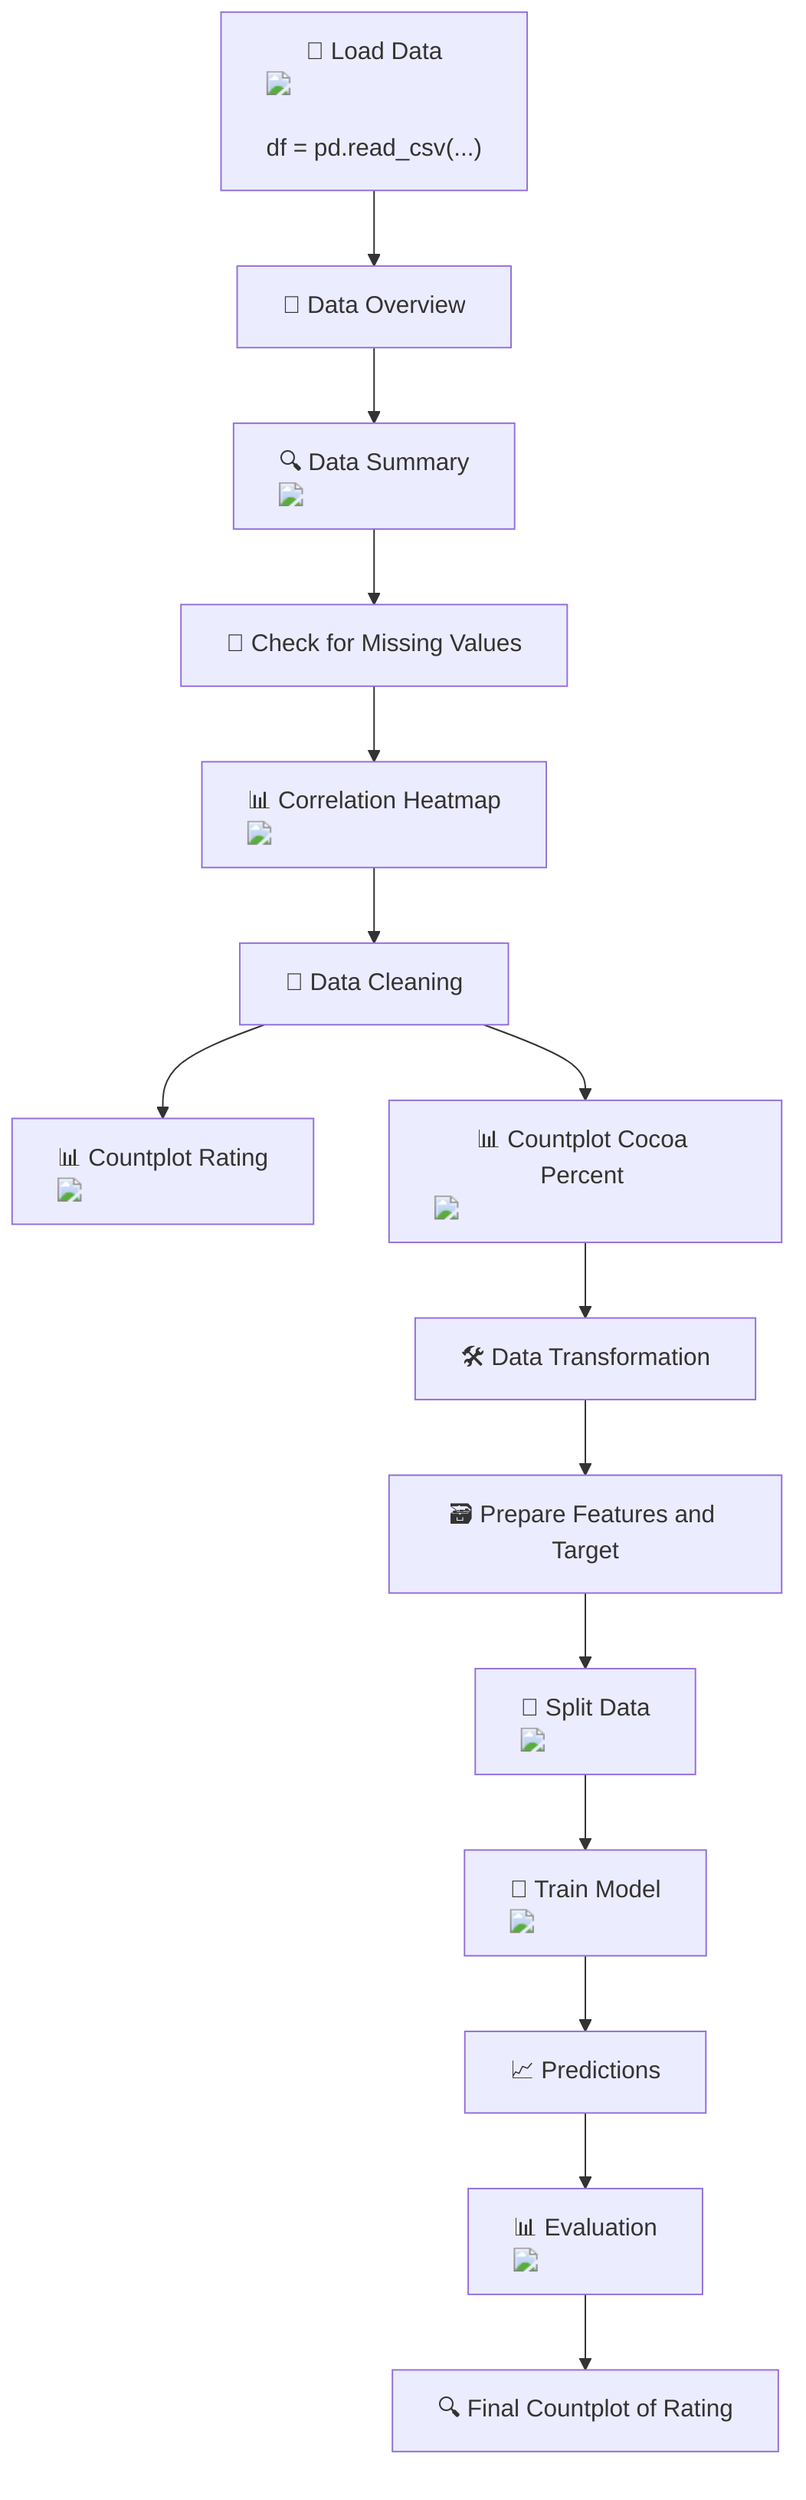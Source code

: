 graph TD;
    A["📂 Load Data <img src='file.svg'/> <br/> df = pd.read_csv(...)"] --> B["🧪 Data Overview"];
    B --> C["🔍 Data Summary <img src='table.svg'/>"];
    C --> D["🌈 Check for Missing Values"];
    D --> E["📊 Correlation Heatmap <img src='heatmap_template.svg'/>"];
    E --> F["🔢 Data Cleaning"];
    F --> G["📊 Countplot Rating <img src='countplot_template.svg'/>"];
    F --> H["📊 Countplot Cocoa Percent <img src='countplot_template.svg'/>"];
    H --> I["🛠 Data Transformation"];
    I --> J["🗃 Prepare Features and Target"];
    J --> K["🔀 Split Data <img src='row_split.svg'/>"];
    K --> L["🧠 Train Model <img src='brain.svg'/>"];
    L --> M["📈 Predictions"];
    M --> N["📊 Evaluation <img src='classification_report.svg'/>"];
    N --> O["🔍 Final Countplot of Rating"];